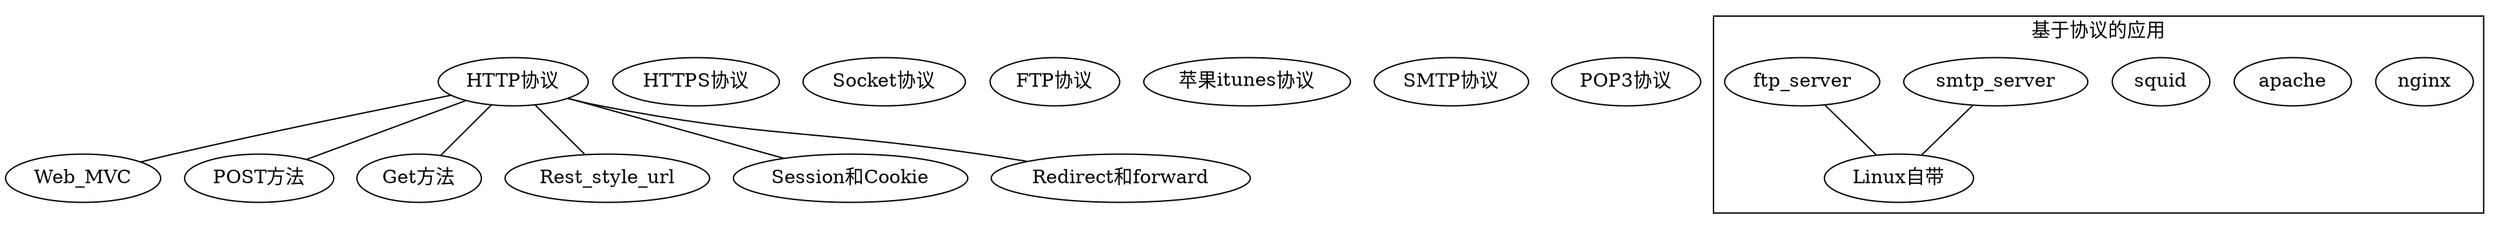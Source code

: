 graph new_protocol_knowlege_map {
  HTTP协议 -- Web_MVC;
  HTTP协议 -- POST方法;
  HTTP协议 -- Get方法;
  HTTP协议 -- Rest_style_url;
  HTTP协议 -- Session和Cookie;
  HTTP协议 -- Redirect和forward;
  HTTPS协议;
  Socket协议;
  FTP协议;
  苹果itunes协议;
  SMTP协议;
  POP3协议;

  subgraph cluster0{
    nginx;
    apache;
    squid;
    smtp_server -- Linux自带;
    ftp_server -- Linux自带;
    label = "基于协议的应用"
  }   
}	